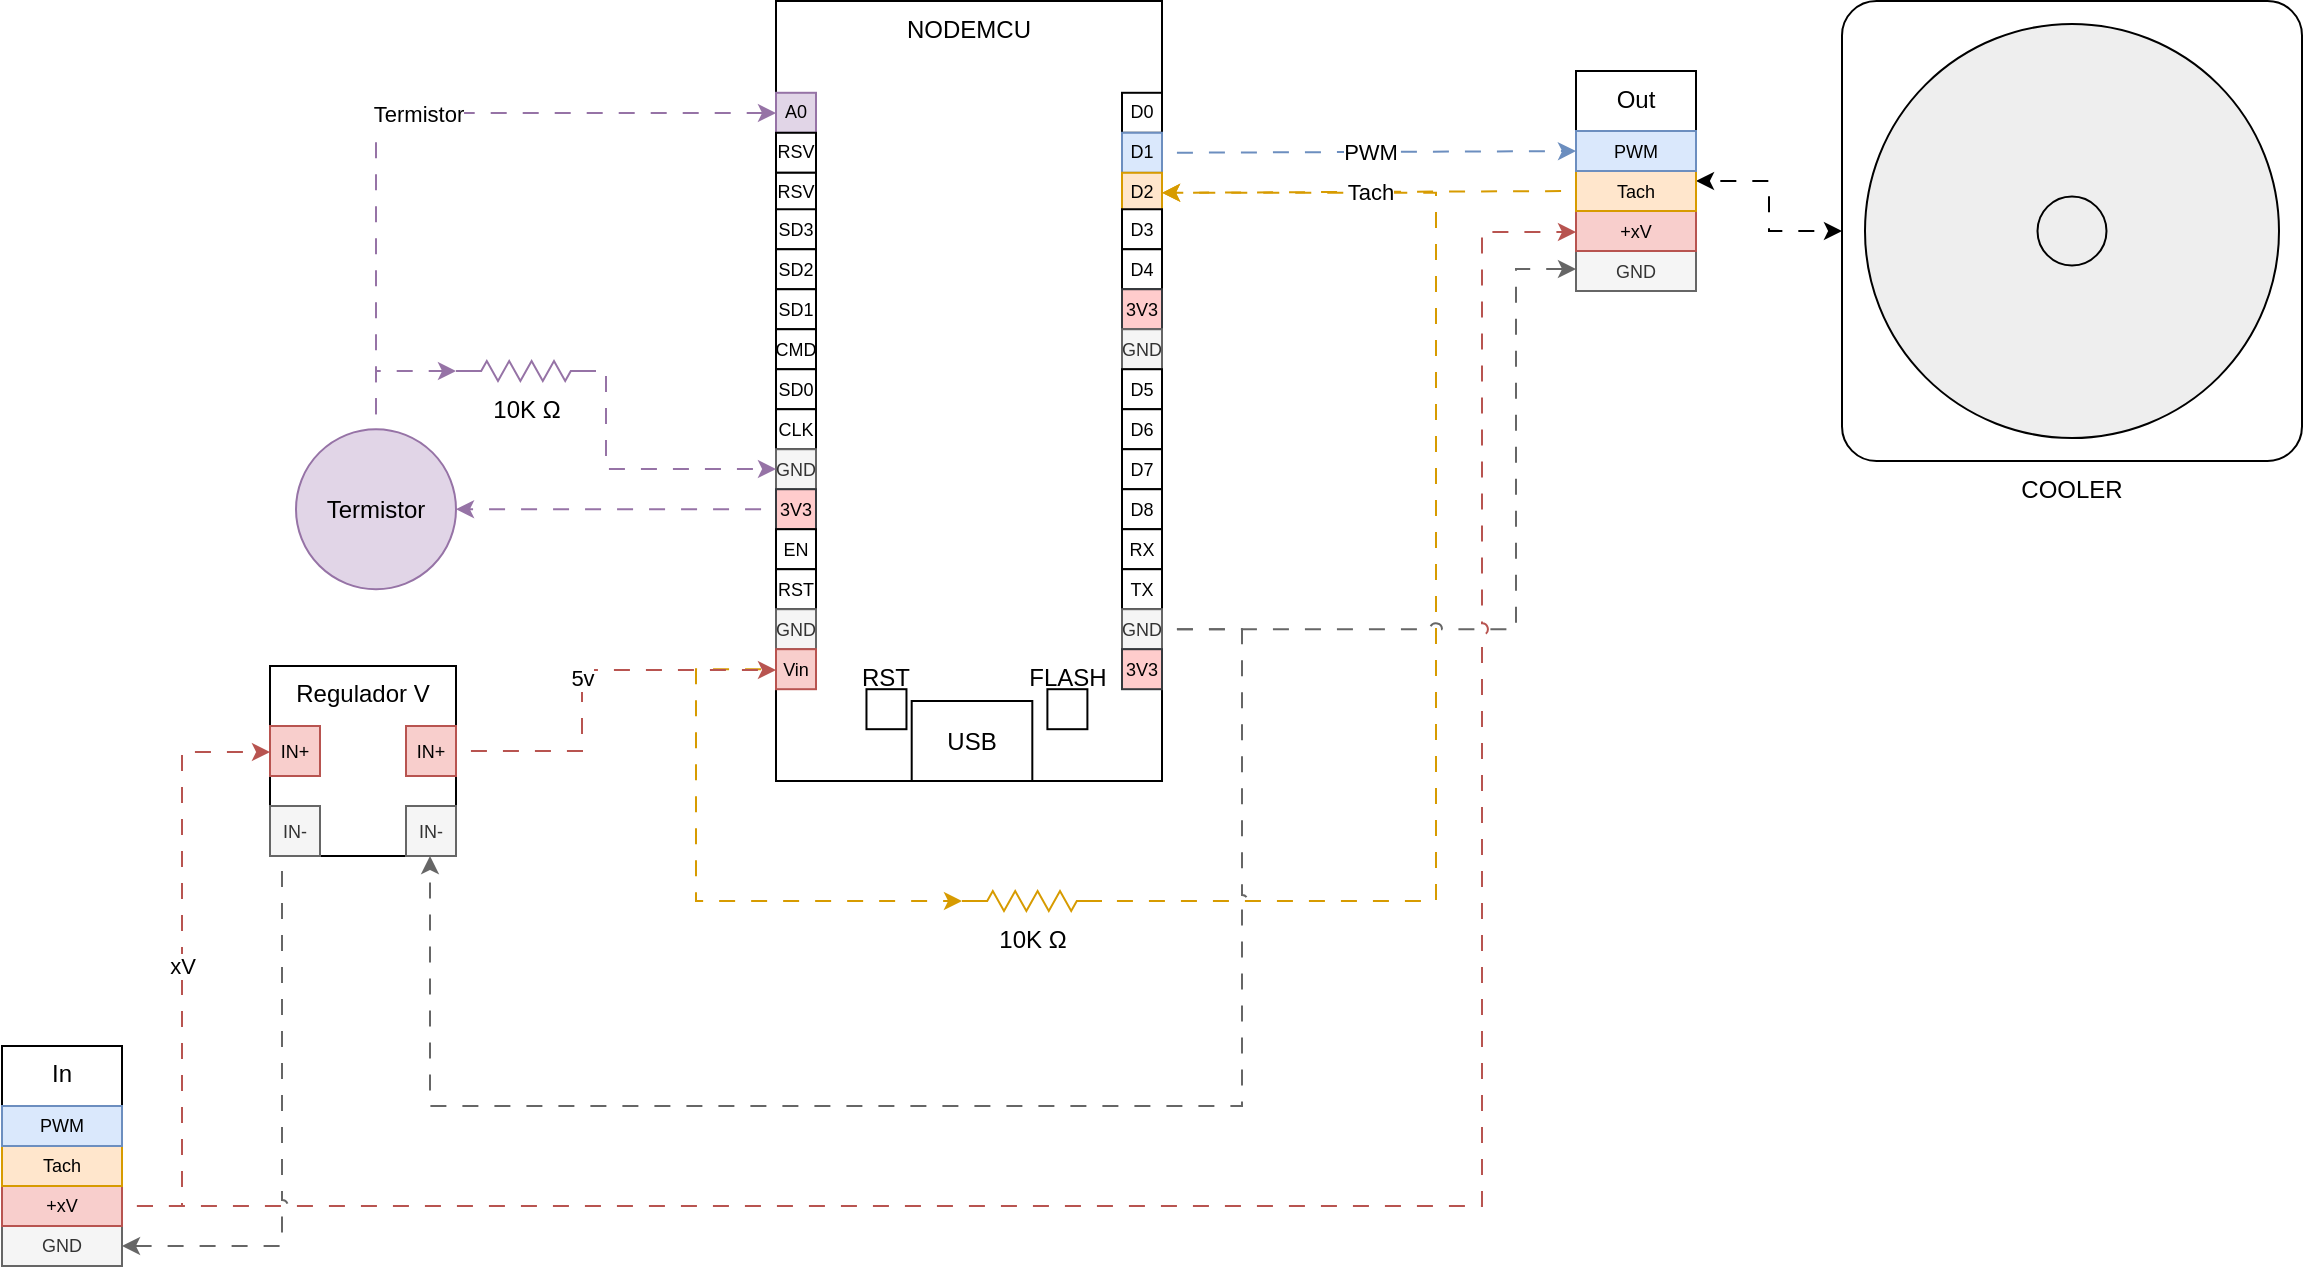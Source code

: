 <mxfile version="24.7.17" pages="3">
  <diagram name="PC PWM" id="gAgsuRjHS2G912RXlQrC">
    <mxGraphModel dx="2074" dy="1128" grid="1" gridSize="10" guides="1" tooltips="1" connect="1" arrows="1" fold="1" page="1" pageScale="1" pageWidth="827" pageHeight="1169" math="0" shadow="0">
      <root>
        <mxCell id="0" />
        <mxCell id="1" parent="0" />
        <mxCell id="gfHZcTglI9DwYwQy2OEN-58" style="edgeStyle=orthogonalEdgeStyle;rounded=0;orthogonalLoop=1;jettySize=auto;html=1;entryX=1;entryY=0.5;entryDx=0;entryDy=0;fillColor=#ffe6cc;strokeColor=#d79b00;flowAnimation=1;jumpStyle=arc;" parent="1" source="gfHZcTglI9DwYwQy2OEN-57" target="gfHZcTglI9DwYwQy2OEN-6" edge="1">
          <mxGeometry relative="1" as="geometry">
            <Array as="points">
              <mxPoint x="727" y="487.5" />
              <mxPoint x="727" y="133.5" />
            </Array>
          </mxGeometry>
        </mxCell>
        <mxCell id="gfHZcTglI9DwYwQy2OEN-2" value="NODEMCU" style="rounded=0;whiteSpace=wrap;html=1;container=1;labelPosition=center;verticalLabelPosition=middle;align=center;verticalAlign=top;horizontal=1;" parent="1" vertex="1">
          <mxGeometry x="397" y="37.5" width="193" height="390" as="geometry" />
        </mxCell>
        <mxCell id="gfHZcTglI9DwYwQy2OEN-3" value="USB" style="rounded=0;whiteSpace=wrap;html=1;" parent="gfHZcTglI9DwYwQy2OEN-2" vertex="1">
          <mxGeometry x="67.852" y="350" width="60.312" height="40" as="geometry" />
        </mxCell>
        <mxCell id="gfHZcTglI9DwYwQy2OEN-4" value="D0" style="rounded=0;whiteSpace=wrap;html=1;fontSize=9;" parent="gfHZcTglI9DwYwQy2OEN-2" vertex="1">
          <mxGeometry x="173.0" y="45.895" width="20" height="20" as="geometry" />
        </mxCell>
        <mxCell id="gfHZcTglI9DwYwQy2OEN-5" value="D1" style="rounded=0;whiteSpace=wrap;html=1;fontSize=9;fillColor=#dae8fc;strokeColor=#6c8ebf;" parent="gfHZcTglI9DwYwQy2OEN-2" vertex="1">
          <mxGeometry x="173.0" y="65.892" width="20" height="20" as="geometry" />
        </mxCell>
        <mxCell id="gfHZcTglI9DwYwQy2OEN-6" value="D2" style="rounded=0;whiteSpace=wrap;html=1;fontSize=9;fillColor=#ffe6cc;strokeColor=#d79b00;" parent="gfHZcTglI9DwYwQy2OEN-2" vertex="1">
          <mxGeometry x="173.0" y="85.889" width="20" height="20" as="geometry" />
        </mxCell>
        <mxCell id="gfHZcTglI9DwYwQy2OEN-7" value="D3" style="rounded=0;whiteSpace=wrap;html=1;fontSize=9;" parent="gfHZcTglI9DwYwQy2OEN-2" vertex="1">
          <mxGeometry x="173.0" y="104.126" width="20" height="20" as="geometry" />
        </mxCell>
        <mxCell id="gfHZcTglI9DwYwQy2OEN-14" value="D4" style="rounded=0;whiteSpace=wrap;html=1;fontSize=9;" parent="gfHZcTglI9DwYwQy2OEN-2" vertex="1">
          <mxGeometry x="173.0" y="124.123" width="20" height="20" as="geometry" />
        </mxCell>
        <mxCell id="gfHZcTglI9DwYwQy2OEN-15" value="3V3" style="rounded=0;whiteSpace=wrap;html=1;fontSize=9;fillColor=#ffcccc;strokeColor=#36393d;" parent="gfHZcTglI9DwYwQy2OEN-2" vertex="1">
          <mxGeometry x="173.0" y="144.12" width="20" height="20" as="geometry" />
        </mxCell>
        <mxCell id="gfHZcTglI9DwYwQy2OEN-16" value="GND" style="rounded=0;whiteSpace=wrap;html=1;fontSize=9;fillColor=#f5f5f5;fontColor=#333333;strokeColor=#666666;" parent="gfHZcTglI9DwYwQy2OEN-2" vertex="1">
          <mxGeometry x="173.0" y="164.117" width="20" height="20" as="geometry" />
        </mxCell>
        <mxCell id="gfHZcTglI9DwYwQy2OEN-17" value="D5" style="rounded=0;whiteSpace=wrap;html=1;fontSize=9;" parent="gfHZcTglI9DwYwQy2OEN-2" vertex="1">
          <mxGeometry x="173.0" y="184.114" width="20" height="20" as="geometry" />
        </mxCell>
        <mxCell id="gfHZcTglI9DwYwQy2OEN-18" value="D6" style="rounded=0;whiteSpace=wrap;html=1;fontSize=9;" parent="gfHZcTglI9DwYwQy2OEN-2" vertex="1">
          <mxGeometry x="173.0" y="204.111" width="20" height="20" as="geometry" />
        </mxCell>
        <mxCell id="gfHZcTglI9DwYwQy2OEN-19" value="D7" style="rounded=0;whiteSpace=wrap;html=1;fontSize=9;" parent="gfHZcTglI9DwYwQy2OEN-2" vertex="1">
          <mxGeometry x="173.0" y="224.108" width="20" height="20" as="geometry" />
        </mxCell>
        <mxCell id="gfHZcTglI9DwYwQy2OEN-21" value="D8" style="rounded=0;whiteSpace=wrap;html=1;fontSize=9;" parent="gfHZcTglI9DwYwQy2OEN-2" vertex="1">
          <mxGeometry x="173.0" y="244.11" width="20" height="20" as="geometry" />
        </mxCell>
        <mxCell id="gfHZcTglI9DwYwQy2OEN-22" value="RX" style="rounded=0;whiteSpace=wrap;html=1;fontSize=9;" parent="gfHZcTglI9DwYwQy2OEN-2" vertex="1">
          <mxGeometry x="173.0" y="264.107" width="20" height="20" as="geometry" />
        </mxCell>
        <mxCell id="gfHZcTglI9DwYwQy2OEN-23" value="TX" style="rounded=0;whiteSpace=wrap;html=1;fontSize=9;" parent="gfHZcTglI9DwYwQy2OEN-2" vertex="1">
          <mxGeometry x="173.0" y="284.104" width="20" height="20" as="geometry" />
        </mxCell>
        <mxCell id="gfHZcTglI9DwYwQy2OEN-24" value="GND" style="rounded=0;whiteSpace=wrap;html=1;fontSize=9;fillColor=#f5f5f5;fontColor=#333333;strokeColor=#666666;" parent="gfHZcTglI9DwYwQy2OEN-2" vertex="1">
          <mxGeometry x="173.0" y="304.101" width="20" height="20" as="geometry" />
        </mxCell>
        <mxCell id="gfHZcTglI9DwYwQy2OEN-25" value="3V3" style="rounded=0;whiteSpace=wrap;html=1;fontSize=9;fillColor=#ffcccc;strokeColor=#36393d;" parent="gfHZcTglI9DwYwQy2OEN-2" vertex="1">
          <mxGeometry x="173.0" y="324.098" width="20" height="20" as="geometry" />
        </mxCell>
        <mxCell id="gfHZcTglI9DwYwQy2OEN-26" value="A0" style="rounded=0;whiteSpace=wrap;html=1;fontSize=9;fillColor=#e1d5e7;strokeColor=#9673a6;" parent="gfHZcTglI9DwYwQy2OEN-2" vertex="1">
          <mxGeometry x="-0.002" y="45.895" width="20" height="20" as="geometry" />
        </mxCell>
        <mxCell id="gfHZcTglI9DwYwQy2OEN-27" value="RSV" style="rounded=0;whiteSpace=wrap;html=1;fontSize=9;" parent="gfHZcTglI9DwYwQy2OEN-2" vertex="1">
          <mxGeometry x="-0.002" y="65.892" width="20" height="20" as="geometry" />
        </mxCell>
        <mxCell id="gfHZcTglI9DwYwQy2OEN-28" value="RSV" style="rounded=0;whiteSpace=wrap;html=1;fontSize=9;" parent="gfHZcTglI9DwYwQy2OEN-2" vertex="1">
          <mxGeometry x="-0.002" y="85.889" width="20" height="20" as="geometry" />
        </mxCell>
        <mxCell id="gfHZcTglI9DwYwQy2OEN-29" value="SD3" style="rounded=0;whiteSpace=wrap;html=1;fontSize=9;" parent="gfHZcTglI9DwYwQy2OEN-2" vertex="1">
          <mxGeometry x="-0.002" y="104.126" width="20" height="20" as="geometry" />
        </mxCell>
        <mxCell id="gfHZcTglI9DwYwQy2OEN-30" value="SD2" style="rounded=0;whiteSpace=wrap;html=1;fontSize=9;" parent="gfHZcTglI9DwYwQy2OEN-2" vertex="1">
          <mxGeometry x="-0.002" y="124.123" width="20" height="20" as="geometry" />
        </mxCell>
        <mxCell id="gfHZcTglI9DwYwQy2OEN-31" value="SD1" style="rounded=0;whiteSpace=wrap;html=1;fontSize=9;" parent="gfHZcTglI9DwYwQy2OEN-2" vertex="1">
          <mxGeometry x="-0.002" y="144.12" width="20" height="20" as="geometry" />
        </mxCell>
        <mxCell id="gfHZcTglI9DwYwQy2OEN-32" value="CMD" style="rounded=0;whiteSpace=wrap;html=1;fontSize=9;" parent="gfHZcTglI9DwYwQy2OEN-2" vertex="1">
          <mxGeometry x="-0.002" y="164.117" width="20" height="20" as="geometry" />
        </mxCell>
        <mxCell id="gfHZcTglI9DwYwQy2OEN-33" value="SD0" style="rounded=0;whiteSpace=wrap;html=1;fontSize=9;" parent="gfHZcTglI9DwYwQy2OEN-2" vertex="1">
          <mxGeometry x="-0.002" y="184.114" width="20" height="20" as="geometry" />
        </mxCell>
        <mxCell id="gfHZcTglI9DwYwQy2OEN-34" value="CLK" style="rounded=0;whiteSpace=wrap;html=1;fontSize=9;" parent="gfHZcTglI9DwYwQy2OEN-2" vertex="1">
          <mxGeometry x="-0.002" y="204.111" width="20" height="20" as="geometry" />
        </mxCell>
        <mxCell id="gfHZcTglI9DwYwQy2OEN-35" value="GND" style="rounded=0;whiteSpace=wrap;html=1;fontSize=9;fillColor=#f5f5f5;fontColor=#333333;strokeColor=#666666;" parent="gfHZcTglI9DwYwQy2OEN-2" vertex="1">
          <mxGeometry x="-0.002" y="224.108" width="20" height="20" as="geometry" />
        </mxCell>
        <mxCell id="gfHZcTglI9DwYwQy2OEN-36" value="3V3" style="rounded=0;whiteSpace=wrap;html=1;fontSize=9;fillColor=#ffcccc;strokeColor=#36393d;" parent="gfHZcTglI9DwYwQy2OEN-2" vertex="1">
          <mxGeometry x="-0.002" y="244.11" width="20" height="20" as="geometry" />
        </mxCell>
        <mxCell id="gfHZcTglI9DwYwQy2OEN-37" value="EN" style="rounded=0;whiteSpace=wrap;html=1;fontSize=9;" parent="gfHZcTglI9DwYwQy2OEN-2" vertex="1">
          <mxGeometry x="-0.002" y="264.107" width="20" height="20" as="geometry" />
        </mxCell>
        <mxCell id="gfHZcTglI9DwYwQy2OEN-38" value="RST" style="rounded=0;whiteSpace=wrap;html=1;fontSize=9;" parent="gfHZcTglI9DwYwQy2OEN-2" vertex="1">
          <mxGeometry x="-0.002" y="284.104" width="20" height="20" as="geometry" />
        </mxCell>
        <mxCell id="gfHZcTglI9DwYwQy2OEN-39" value="GND" style="rounded=0;whiteSpace=wrap;html=1;fontSize=9;fillColor=#f5f5f5;fontColor=#333333;strokeColor=#666666;" parent="gfHZcTglI9DwYwQy2OEN-2" vertex="1">
          <mxGeometry x="-0.002" y="304.101" width="20" height="20" as="geometry" />
        </mxCell>
        <mxCell id="gfHZcTglI9DwYwQy2OEN-40" value="Vin" style="rounded=0;whiteSpace=wrap;html=1;fontSize=9;fillColor=#f8cecc;strokeColor=#b85450;" parent="gfHZcTglI9DwYwQy2OEN-2" vertex="1">
          <mxGeometry x="-0.002" y="324.098" width="20" height="20" as="geometry" />
        </mxCell>
        <mxCell id="gfHZcTglI9DwYwQy2OEN-41" value="FLASH" style="rounded=0;whiteSpace=wrap;html=1;verticalAlign=top;horizontal=1;labelPosition=center;verticalLabelPosition=top;align=center;" parent="gfHZcTglI9DwYwQy2OEN-2" vertex="1">
          <mxGeometry x="135.701" y="344.098" width="20" height="20" as="geometry" />
        </mxCell>
        <mxCell id="gfHZcTglI9DwYwQy2OEN-43" value="RST" style="rounded=0;whiteSpace=wrap;html=1;verticalAlign=top;horizontal=1;labelPosition=center;verticalLabelPosition=top;align=center;" parent="gfHZcTglI9DwYwQy2OEN-2" vertex="1">
          <mxGeometry x="45.233" y="344.098" width="20" height="20" as="geometry" />
        </mxCell>
        <mxCell id="gfHZcTglI9DwYwQy2OEN-47" value="Termistor" style="ellipse;whiteSpace=wrap;html=1;aspect=fixed;fillColor=#e1d5e7;strokeColor=#9673a6;" parent="1" vertex="1">
          <mxGeometry x="157" y="251.61" width="80" height="80" as="geometry" />
        </mxCell>
        <mxCell id="gfHZcTglI9DwYwQy2OEN-46" value="Termistor" style="edgeStyle=orthogonalEdgeStyle;rounded=0;orthogonalLoop=1;jettySize=auto;html=1;fillColor=#e1d5e7;strokeColor=#9673a6;flowAnimation=1;jumpStyle=arc;" parent="1" source="gfHZcTglI9DwYwQy2OEN-47" target="gfHZcTglI9DwYwQy2OEN-26" edge="1">
          <mxGeometry relative="1" as="geometry">
            <mxPoint x="247" y="87.5" as="sourcePoint" />
            <Array as="points">
              <mxPoint x="197" y="93.5" />
            </Array>
          </mxGeometry>
        </mxCell>
        <mxCell id="gfHZcTglI9DwYwQy2OEN-48" style="edgeStyle=orthogonalEdgeStyle;rounded=0;orthogonalLoop=1;jettySize=auto;html=1;fillColor=#e1d5e7;strokeColor=#9673a6;flowAnimation=1;jumpStyle=arc;" parent="1" source="gfHZcTglI9DwYwQy2OEN-36" target="gfHZcTglI9DwYwQy2OEN-47" edge="1">
          <mxGeometry relative="1" as="geometry" />
        </mxCell>
        <mxCell id="gfHZcTglI9DwYwQy2OEN-52" style="edgeStyle=orthogonalEdgeStyle;rounded=0;orthogonalLoop=1;jettySize=auto;html=1;fillColor=#e1d5e7;strokeColor=#9673a6;flowAnimation=1;jumpStyle=arc;" parent="1" source="gfHZcTglI9DwYwQy2OEN-50" target="gfHZcTglI9DwYwQy2OEN-35" edge="1">
          <mxGeometry relative="1" as="geometry">
            <Array as="points">
              <mxPoint x="312" y="271.5" />
            </Array>
          </mxGeometry>
        </mxCell>
        <mxCell id="gfHZcTglI9DwYwQy2OEN-50" value="10K Ω" style="pointerEvents=1;verticalLabelPosition=bottom;shadow=0;dashed=0;align=center;html=1;verticalAlign=top;shape=mxgraph.electrical.resistors.resistor_2;fillColor=#e1d5e7;strokeColor=#9673a6;" parent="1" vertex="1">
          <mxGeometry x="237" y="217.5" width="70" height="10" as="geometry" />
        </mxCell>
        <mxCell id="gfHZcTglI9DwYwQy2OEN-51" style="edgeStyle=orthogonalEdgeStyle;rounded=0;orthogonalLoop=1;jettySize=auto;html=1;entryX=0;entryY=0.5;entryDx=0;entryDy=0;entryPerimeter=0;fillColor=#e1d5e7;strokeColor=#9673a6;flowAnimation=1;jumpStyle=arc;" parent="1" source="gfHZcTglI9DwYwQy2OEN-47" target="gfHZcTglI9DwYwQy2OEN-50" edge="1">
          <mxGeometry relative="1" as="geometry" />
        </mxCell>
        <mxCell id="gfHZcTglI9DwYwQy2OEN-56" style="edgeStyle=orthogonalEdgeStyle;rounded=0;orthogonalLoop=1;jettySize=auto;html=1;flowAnimation=1;jumpStyle=arc;startArrow=classic;startFill=1;" parent="1" source="gfHZcTglI9DwYwQy2OEN-53" target="gfHZcTglI9DwYwQy2OEN-62" edge="1">
          <mxGeometry relative="1" as="geometry">
            <mxPoint x="1040" y="422.5" as="targetPoint" />
          </mxGeometry>
        </mxCell>
        <mxCell id="gfHZcTglI9DwYwQy2OEN-53" value="COOLER" style="whiteSpace=wrap;html=1;aspect=fixed;verticalLabelPosition=bottom;verticalAlign=top;shape=mxgraph.floorplan.water_cooler;" parent="1" vertex="1">
          <mxGeometry x="930" y="37.5" width="230" height="230" as="geometry" />
        </mxCell>
        <mxCell id="gfHZcTglI9DwYwQy2OEN-57" value="10K Ω" style="pointerEvents=1;verticalLabelPosition=bottom;shadow=0;dashed=0;align=center;html=1;verticalAlign=top;shape=mxgraph.electrical.resistors.resistor_2;fillColor=#ffe6cc;strokeColor=#d79b00;" parent="1" vertex="1">
          <mxGeometry x="490" y="482.5" width="70" height="10" as="geometry" />
        </mxCell>
        <mxCell id="gfHZcTglI9DwYwQy2OEN-59" style="edgeStyle=orthogonalEdgeStyle;rounded=0;orthogonalLoop=1;jettySize=auto;html=1;fillColor=#ffe6cc;strokeColor=#d79b00;flowAnimation=1;jumpStyle=arc;" parent="1" source="gfHZcTglI9DwYwQy2OEN-40" target="gfHZcTglI9DwYwQy2OEN-57" edge="1">
          <mxGeometry relative="1" as="geometry">
            <Array as="points">
              <mxPoint x="357" y="371.5" />
              <mxPoint x="357" y="487.5" />
            </Array>
          </mxGeometry>
        </mxCell>
        <mxCell id="gfHZcTglI9DwYwQy2OEN-62" value="&lt;div&gt;Out&lt;/div&gt;" style="rounded=0;whiteSpace=wrap;html=1;verticalAlign=top;container=1;" parent="1" vertex="1">
          <mxGeometry x="797" y="72.5" width="60" height="110" as="geometry" />
        </mxCell>
        <mxCell id="gfHZcTglI9DwYwQy2OEN-65" value="GND" style="rounded=0;whiteSpace=wrap;html=1;fontSize=9;fillColor=#f5f5f5;fontColor=#333333;strokeColor=#666666;" parent="gfHZcTglI9DwYwQy2OEN-62" vertex="1">
          <mxGeometry y="90" width="60" height="20.0" as="geometry" />
        </mxCell>
        <mxCell id="gfHZcTglI9DwYwQy2OEN-66" value="+xV" style="rounded=0;whiteSpace=wrap;html=1;fontSize=9;fillColor=#f8cecc;strokeColor=#b85450;" parent="gfHZcTglI9DwYwQy2OEN-62" vertex="1">
          <mxGeometry y="70" width="60" height="20.0" as="geometry" />
        </mxCell>
        <mxCell id="gfHZcTglI9DwYwQy2OEN-69" value="Tach" style="rounded=0;whiteSpace=wrap;html=1;fontSize=9;fillColor=#ffe6cc;strokeColor=#d79b00;" parent="gfHZcTglI9DwYwQy2OEN-62" vertex="1">
          <mxGeometry y="50.0" width="60" height="20.0" as="geometry" />
        </mxCell>
        <mxCell id="gfHZcTglI9DwYwQy2OEN-71" value="PWM" style="rounded=0;whiteSpace=wrap;html=1;fontSize=9;fillColor=#dae8fc;strokeColor=#6c8ebf;" parent="gfHZcTglI9DwYwQy2OEN-62" vertex="1">
          <mxGeometry y="30" width="60" height="20.0" as="geometry" />
        </mxCell>
        <mxCell id="gfHZcTglI9DwYwQy2OEN-68" style="edgeStyle=orthogonalEdgeStyle;rounded=0;orthogonalLoop=1;jettySize=auto;html=1;fillColor=#f5f5f5;strokeColor=#666666;flowAnimation=1;jumpStyle=arc;" parent="1" source="gfHZcTglI9DwYwQy2OEN-24" target="gfHZcTglI9DwYwQy2OEN-65" edge="1">
          <mxGeometry relative="1" as="geometry">
            <Array as="points">
              <mxPoint x="767" y="351.5" />
              <mxPoint x="767" y="171.5" />
            </Array>
          </mxGeometry>
        </mxCell>
        <mxCell id="gfHZcTglI9DwYwQy2OEN-45" value="Tach" style="edgeStyle=orthogonalEdgeStyle;rounded=0;orthogonalLoop=1;jettySize=auto;html=1;fillColor=#ffe6cc;strokeColor=#d79b00;flowAnimation=1;jumpStyle=arc;" parent="1" source="gfHZcTglI9DwYwQy2OEN-69" target="gfHZcTglI9DwYwQy2OEN-6" edge="1">
          <mxGeometry relative="1" as="geometry">
            <mxPoint x="757" y="133.389" as="sourcePoint" />
          </mxGeometry>
        </mxCell>
        <mxCell id="gfHZcTglI9DwYwQy2OEN-44" value="PWM" style="edgeStyle=orthogonalEdgeStyle;rounded=0;orthogonalLoop=1;jettySize=auto;html=1;fillColor=#dae8fc;strokeColor=#6c8ebf;flowAnimation=1;jumpStyle=arc;" parent="1" source="gfHZcTglI9DwYwQy2OEN-5" target="gfHZcTglI9DwYwQy2OEN-71" edge="1">
          <mxGeometry relative="1" as="geometry">
            <mxPoint x="757" y="113.392" as="targetPoint" />
          </mxGeometry>
        </mxCell>
        <mxCell id="gfHZcTglI9DwYwQy2OEN-73" value="In" style="rounded=0;whiteSpace=wrap;html=1;verticalAlign=top;container=1;" parent="1" vertex="1">
          <mxGeometry x="10" y="560" width="60" height="110" as="geometry" />
        </mxCell>
        <mxCell id="gfHZcTglI9DwYwQy2OEN-74" value="GND" style="rounded=0;whiteSpace=wrap;html=1;fontSize=9;fillColor=#f5f5f5;fontColor=#333333;strokeColor=#666666;" parent="gfHZcTglI9DwYwQy2OEN-73" vertex="1">
          <mxGeometry y="90" width="60" height="20.0" as="geometry" />
        </mxCell>
        <mxCell id="gfHZcTglI9DwYwQy2OEN-75" value="+xV" style="rounded=0;whiteSpace=wrap;html=1;fontSize=9;fillColor=#f8cecc;strokeColor=#b85450;" parent="gfHZcTglI9DwYwQy2OEN-73" vertex="1">
          <mxGeometry y="70" width="60" height="20.0" as="geometry" />
        </mxCell>
        <mxCell id="gfHZcTglI9DwYwQy2OEN-76" value="Tach" style="rounded=0;whiteSpace=wrap;html=1;fontSize=9;fillColor=#ffe6cc;strokeColor=#d79b00;" parent="gfHZcTglI9DwYwQy2OEN-73" vertex="1">
          <mxGeometry y="50.0" width="60" height="20.0" as="geometry" />
        </mxCell>
        <mxCell id="gfHZcTglI9DwYwQy2OEN-77" value="PWM" style="rounded=0;whiteSpace=wrap;html=1;fontSize=9;fillColor=#dae8fc;strokeColor=#6c8ebf;" parent="gfHZcTglI9DwYwQy2OEN-73" vertex="1">
          <mxGeometry y="30" width="60" height="20.0" as="geometry" />
        </mxCell>
        <mxCell id="gfHZcTglI9DwYwQy2OEN-78" value="Regulador V" style="rounded=0;whiteSpace=wrap;html=1;container=1;verticalAlign=top;" parent="1" vertex="1">
          <mxGeometry x="144" y="370" width="93" height="95" as="geometry" />
        </mxCell>
        <mxCell id="gfHZcTglI9DwYwQy2OEN-81" value="IN+" style="rounded=0;whiteSpace=wrap;html=1;fontSize=9;fillColor=#f8cecc;strokeColor=#b85450;" parent="gfHZcTglI9DwYwQy2OEN-78" vertex="1">
          <mxGeometry x="68" y="30" width="25" height="25" as="geometry" />
        </mxCell>
        <mxCell id="gfHZcTglI9DwYwQy2OEN-82" value="IN-" style="rounded=0;whiteSpace=wrap;html=1;fontSize=9;fillColor=#f5f5f5;fontColor=#333333;strokeColor=#666666;" parent="gfHZcTglI9DwYwQy2OEN-78" vertex="1">
          <mxGeometry x="68" y="70" width="25" height="25" as="geometry" />
        </mxCell>
        <mxCell id="gfHZcTglI9DwYwQy2OEN-79" value="IN+" style="rounded=0;whiteSpace=wrap;html=1;fontSize=9;fillColor=#f8cecc;strokeColor=#b85450;" parent="gfHZcTglI9DwYwQy2OEN-78" vertex="1">
          <mxGeometry y="30" width="25" height="25" as="geometry" />
        </mxCell>
        <mxCell id="gfHZcTglI9DwYwQy2OEN-80" value="IN-" style="rounded=0;whiteSpace=wrap;html=1;fontSize=9;fillColor=#f5f5f5;fontColor=#333333;strokeColor=#666666;" parent="gfHZcTglI9DwYwQy2OEN-78" vertex="1">
          <mxGeometry y="70" width="25" height="25" as="geometry" />
        </mxCell>
        <mxCell id="gfHZcTglI9DwYwQy2OEN-83" value="xV" style="edgeStyle=orthogonalEdgeStyle;rounded=0;orthogonalLoop=1;jettySize=auto;html=1;fillColor=#f8cecc;strokeColor=#b85450;flowAnimation=1;jumpStyle=arc;" parent="1" source="gfHZcTglI9DwYwQy2OEN-75" target="gfHZcTglI9DwYwQy2OEN-79" edge="1">
          <mxGeometry relative="1" as="geometry">
            <Array as="points">
              <mxPoint x="100" y="640" />
              <mxPoint x="100" y="413" />
            </Array>
          </mxGeometry>
        </mxCell>
        <mxCell id="gfHZcTglI9DwYwQy2OEN-64" value="5v" style="edgeStyle=orthogonalEdgeStyle;rounded=0;orthogonalLoop=1;jettySize=auto;html=1;fillColor=#f8cecc;strokeColor=#b85450;flowAnimation=1;jumpStyle=arc;" parent="1" source="gfHZcTglI9DwYwQy2OEN-81" target="gfHZcTglI9DwYwQy2OEN-40" edge="1">
          <mxGeometry relative="1" as="geometry">
            <mxPoint x="237" y="522.5" as="sourcePoint" />
            <Array as="points">
              <mxPoint x="300" y="413" />
              <mxPoint x="300" y="372" />
            </Array>
          </mxGeometry>
        </mxCell>
        <mxCell id="gfHZcTglI9DwYwQy2OEN-86" style="edgeStyle=orthogonalEdgeStyle;rounded=0;orthogonalLoop=1;jettySize=auto;html=1;fillColor=#f8cecc;strokeColor=#b85450;flowAnimation=1;jumpStyle=arc;" parent="1" source="gfHZcTglI9DwYwQy2OEN-75" target="gfHZcTglI9DwYwQy2OEN-66" edge="1">
          <mxGeometry relative="1" as="geometry">
            <Array as="points">
              <mxPoint x="750" y="640" />
              <mxPoint x="750" y="153" />
            </Array>
          </mxGeometry>
        </mxCell>
        <mxCell id="gfHZcTglI9DwYwQy2OEN-84" style="edgeStyle=orthogonalEdgeStyle;rounded=0;orthogonalLoop=1;jettySize=auto;html=1;fillColor=#f5f5f5;strokeColor=#666666;flowAnimation=1;jumpStyle=arc;" parent="1" source="gfHZcTglI9DwYwQy2OEN-80" target="gfHZcTglI9DwYwQy2OEN-74" edge="1">
          <mxGeometry relative="1" as="geometry">
            <Array as="points">
              <mxPoint x="150" y="660" />
            </Array>
          </mxGeometry>
        </mxCell>
        <mxCell id="gfHZcTglI9DwYwQy2OEN-85" style="edgeStyle=orthogonalEdgeStyle;rounded=0;orthogonalLoop=1;jettySize=auto;html=1;fillColor=#f5f5f5;strokeColor=#666666;flowAnimation=1;jumpStyle=arc;" parent="1" source="gfHZcTglI9DwYwQy2OEN-24" target="gfHZcTglI9DwYwQy2OEN-82" edge="1">
          <mxGeometry relative="1" as="geometry">
            <Array as="points">
              <mxPoint x="630" y="352" />
              <mxPoint x="630" y="590" />
              <mxPoint x="224" y="590" />
            </Array>
          </mxGeometry>
        </mxCell>
      </root>
    </mxGraphModel>
  </diagram>
  <diagram name="Generic" id="KnZWvhWK-hRDJY4Scf3Q">
    <mxGraphModel dx="2074" dy="1128" grid="1" gridSize="10" guides="1" tooltips="1" connect="1" arrows="1" fold="1" page="1" pageScale="1" pageWidth="827" pageHeight="1169" math="0" shadow="0">
      <root>
        <mxCell id="_hBE7N1lKKMaQ4yeTmbs-0" />
        <mxCell id="_hBE7N1lKKMaQ4yeTmbs-1" parent="_hBE7N1lKKMaQ4yeTmbs-0" />
        <mxCell id="_hBE7N1lKKMaQ4yeTmbs-2" style="edgeStyle=orthogonalEdgeStyle;rounded=0;orthogonalLoop=1;jettySize=auto;html=1;entryX=1;entryY=0.5;entryDx=0;entryDy=0;fillColor=#ffe6cc;strokeColor=#d79b00;flowAnimation=1;jumpStyle=arc;" parent="_hBE7N1lKKMaQ4yeTmbs-1" source="_hBE7N1lKKMaQ4yeTmbs-45" target="_hBE7N1lKKMaQ4yeTmbs-7" edge="1">
          <mxGeometry relative="1" as="geometry">
            <Array as="points">
              <mxPoint x="727" y="487.5" />
              <mxPoint x="727" y="133.5" />
            </Array>
          </mxGeometry>
        </mxCell>
        <mxCell id="_hBE7N1lKKMaQ4yeTmbs-3" value="NODEMCU" style="rounded=0;whiteSpace=wrap;html=1;container=1;labelPosition=center;verticalLabelPosition=middle;align=center;verticalAlign=top;horizontal=1;" parent="_hBE7N1lKKMaQ4yeTmbs-1" vertex="1">
          <mxGeometry x="397" y="37.5" width="193" height="390" as="geometry" />
        </mxCell>
        <mxCell id="_hBE7N1lKKMaQ4yeTmbs-4" value="USB" style="rounded=0;whiteSpace=wrap;html=1;" parent="_hBE7N1lKKMaQ4yeTmbs-3" vertex="1">
          <mxGeometry x="67.852" y="350" width="60.312" height="40" as="geometry" />
        </mxCell>
        <mxCell id="_hBE7N1lKKMaQ4yeTmbs-5" value="D0" style="rounded=0;whiteSpace=wrap;html=1;fontSize=9;" parent="_hBE7N1lKKMaQ4yeTmbs-3" vertex="1">
          <mxGeometry x="173.0" y="45.895" width="20" height="20" as="geometry" />
        </mxCell>
        <mxCell id="_hBE7N1lKKMaQ4yeTmbs-6" value="D1" style="rounded=0;whiteSpace=wrap;html=1;fontSize=9;fillColor=#dae8fc;strokeColor=#6c8ebf;" parent="_hBE7N1lKKMaQ4yeTmbs-3" vertex="1">
          <mxGeometry x="173.0" y="65.892" width="20" height="20" as="geometry" />
        </mxCell>
        <mxCell id="_hBE7N1lKKMaQ4yeTmbs-7" value="D2" style="rounded=0;whiteSpace=wrap;html=1;fontSize=9;fillColor=#ffe6cc;strokeColor=#d79b00;" parent="_hBE7N1lKKMaQ4yeTmbs-3" vertex="1">
          <mxGeometry x="173.0" y="85.889" width="20" height="20" as="geometry" />
        </mxCell>
        <mxCell id="_hBE7N1lKKMaQ4yeTmbs-8" value="D3" style="rounded=0;whiteSpace=wrap;html=1;fontSize=9;" parent="_hBE7N1lKKMaQ4yeTmbs-3" vertex="1">
          <mxGeometry x="173.0" y="104.126" width="20" height="20" as="geometry" />
        </mxCell>
        <mxCell id="_hBE7N1lKKMaQ4yeTmbs-9" value="D4" style="rounded=0;whiteSpace=wrap;html=1;fontSize=9;" parent="_hBE7N1lKKMaQ4yeTmbs-3" vertex="1">
          <mxGeometry x="173.0" y="124.123" width="20" height="20" as="geometry" />
        </mxCell>
        <mxCell id="_hBE7N1lKKMaQ4yeTmbs-10" value="3V3" style="rounded=0;whiteSpace=wrap;html=1;fontSize=9;fillColor=#ffcccc;strokeColor=#36393d;" parent="_hBE7N1lKKMaQ4yeTmbs-3" vertex="1">
          <mxGeometry x="173.0" y="144.12" width="20" height="20" as="geometry" />
        </mxCell>
        <mxCell id="_hBE7N1lKKMaQ4yeTmbs-11" value="GND" style="rounded=0;whiteSpace=wrap;html=1;fontSize=9;fillColor=#f5f5f5;fontColor=#333333;strokeColor=#666666;" parent="_hBE7N1lKKMaQ4yeTmbs-3" vertex="1">
          <mxGeometry x="173.0" y="164.117" width="20" height="20" as="geometry" />
        </mxCell>
        <mxCell id="_hBE7N1lKKMaQ4yeTmbs-12" value="D5" style="rounded=0;whiteSpace=wrap;html=1;fontSize=9;" parent="_hBE7N1lKKMaQ4yeTmbs-3" vertex="1">
          <mxGeometry x="173.0" y="184.114" width="20" height="20" as="geometry" />
        </mxCell>
        <mxCell id="_hBE7N1lKKMaQ4yeTmbs-13" value="D6" style="rounded=0;whiteSpace=wrap;html=1;fontSize=9;" parent="_hBE7N1lKKMaQ4yeTmbs-3" vertex="1">
          <mxGeometry x="173.0" y="204.111" width="20" height="20" as="geometry" />
        </mxCell>
        <mxCell id="_hBE7N1lKKMaQ4yeTmbs-14" value="D7" style="rounded=0;whiteSpace=wrap;html=1;fontSize=9;" parent="_hBE7N1lKKMaQ4yeTmbs-3" vertex="1">
          <mxGeometry x="173.0" y="224.108" width="20" height="20" as="geometry" />
        </mxCell>
        <mxCell id="_hBE7N1lKKMaQ4yeTmbs-15" value="D8" style="rounded=0;whiteSpace=wrap;html=1;fontSize=9;" parent="_hBE7N1lKKMaQ4yeTmbs-3" vertex="1">
          <mxGeometry x="173.0" y="244.11" width="20" height="20" as="geometry" />
        </mxCell>
        <mxCell id="_hBE7N1lKKMaQ4yeTmbs-16" value="RX" style="rounded=0;whiteSpace=wrap;html=1;fontSize=9;" parent="_hBE7N1lKKMaQ4yeTmbs-3" vertex="1">
          <mxGeometry x="173.0" y="264.107" width="20" height="20" as="geometry" />
        </mxCell>
        <mxCell id="_hBE7N1lKKMaQ4yeTmbs-17" value="TX" style="rounded=0;whiteSpace=wrap;html=1;fontSize=9;" parent="_hBE7N1lKKMaQ4yeTmbs-3" vertex="1">
          <mxGeometry x="173.0" y="284.104" width="20" height="20" as="geometry" />
        </mxCell>
        <mxCell id="_hBE7N1lKKMaQ4yeTmbs-18" value="GND" style="rounded=0;whiteSpace=wrap;html=1;fontSize=9;fillColor=#f5f5f5;fontColor=#333333;strokeColor=#666666;" parent="_hBE7N1lKKMaQ4yeTmbs-3" vertex="1">
          <mxGeometry x="173.0" y="304.101" width="20" height="20" as="geometry" />
        </mxCell>
        <mxCell id="_hBE7N1lKKMaQ4yeTmbs-19" value="3V3" style="rounded=0;whiteSpace=wrap;html=1;fontSize=9;fillColor=#ffcccc;strokeColor=#36393d;" parent="_hBE7N1lKKMaQ4yeTmbs-3" vertex="1">
          <mxGeometry x="173.0" y="324.098" width="20" height="20" as="geometry" />
        </mxCell>
        <mxCell id="_hBE7N1lKKMaQ4yeTmbs-20" value="A0" style="rounded=0;whiteSpace=wrap;html=1;fontSize=9;fillColor=#e1d5e7;strokeColor=#9673a6;" parent="_hBE7N1lKKMaQ4yeTmbs-3" vertex="1">
          <mxGeometry x="-0.002" y="45.895" width="20" height="20" as="geometry" />
        </mxCell>
        <mxCell id="_hBE7N1lKKMaQ4yeTmbs-21" value="RSV" style="rounded=0;whiteSpace=wrap;html=1;fontSize=9;" parent="_hBE7N1lKKMaQ4yeTmbs-3" vertex="1">
          <mxGeometry x="-0.002" y="65.892" width="20" height="20" as="geometry" />
        </mxCell>
        <mxCell id="_hBE7N1lKKMaQ4yeTmbs-22" value="RSV" style="rounded=0;whiteSpace=wrap;html=1;fontSize=9;" parent="_hBE7N1lKKMaQ4yeTmbs-3" vertex="1">
          <mxGeometry x="-0.002" y="85.889" width="20" height="20" as="geometry" />
        </mxCell>
        <mxCell id="_hBE7N1lKKMaQ4yeTmbs-23" value="SD3" style="rounded=0;whiteSpace=wrap;html=1;fontSize=9;" parent="_hBE7N1lKKMaQ4yeTmbs-3" vertex="1">
          <mxGeometry x="-0.002" y="104.126" width="20" height="20" as="geometry" />
        </mxCell>
        <mxCell id="_hBE7N1lKKMaQ4yeTmbs-24" value="SD2" style="rounded=0;whiteSpace=wrap;html=1;fontSize=9;" parent="_hBE7N1lKKMaQ4yeTmbs-3" vertex="1">
          <mxGeometry x="-0.002" y="124.123" width="20" height="20" as="geometry" />
        </mxCell>
        <mxCell id="_hBE7N1lKKMaQ4yeTmbs-25" value="SD1" style="rounded=0;whiteSpace=wrap;html=1;fontSize=9;" parent="_hBE7N1lKKMaQ4yeTmbs-3" vertex="1">
          <mxGeometry x="-0.002" y="144.12" width="20" height="20" as="geometry" />
        </mxCell>
        <mxCell id="_hBE7N1lKKMaQ4yeTmbs-26" value="CMD" style="rounded=0;whiteSpace=wrap;html=1;fontSize=9;" parent="_hBE7N1lKKMaQ4yeTmbs-3" vertex="1">
          <mxGeometry x="-0.002" y="164.117" width="20" height="20" as="geometry" />
        </mxCell>
        <mxCell id="_hBE7N1lKKMaQ4yeTmbs-27" value="SD0" style="rounded=0;whiteSpace=wrap;html=1;fontSize=9;" parent="_hBE7N1lKKMaQ4yeTmbs-3" vertex="1">
          <mxGeometry x="-0.002" y="184.114" width="20" height="20" as="geometry" />
        </mxCell>
        <mxCell id="_hBE7N1lKKMaQ4yeTmbs-28" value="CLK" style="rounded=0;whiteSpace=wrap;html=1;fontSize=9;" parent="_hBE7N1lKKMaQ4yeTmbs-3" vertex="1">
          <mxGeometry x="-0.002" y="204.111" width="20" height="20" as="geometry" />
        </mxCell>
        <mxCell id="_hBE7N1lKKMaQ4yeTmbs-29" value="GND" style="rounded=0;whiteSpace=wrap;html=1;fontSize=9;fillColor=#f5f5f5;fontColor=#333333;strokeColor=#666666;" parent="_hBE7N1lKKMaQ4yeTmbs-3" vertex="1">
          <mxGeometry x="-0.002" y="224.108" width="20" height="20" as="geometry" />
        </mxCell>
        <mxCell id="_hBE7N1lKKMaQ4yeTmbs-30" value="3V3" style="rounded=0;whiteSpace=wrap;html=1;fontSize=9;fillColor=#ffcccc;strokeColor=#36393d;" parent="_hBE7N1lKKMaQ4yeTmbs-3" vertex="1">
          <mxGeometry x="-0.002" y="244.11" width="20" height="20" as="geometry" />
        </mxCell>
        <mxCell id="_hBE7N1lKKMaQ4yeTmbs-31" value="EN" style="rounded=0;whiteSpace=wrap;html=1;fontSize=9;" parent="_hBE7N1lKKMaQ4yeTmbs-3" vertex="1">
          <mxGeometry x="-0.002" y="264.107" width="20" height="20" as="geometry" />
        </mxCell>
        <mxCell id="_hBE7N1lKKMaQ4yeTmbs-32" value="RST" style="rounded=0;whiteSpace=wrap;html=1;fontSize=9;" parent="_hBE7N1lKKMaQ4yeTmbs-3" vertex="1">
          <mxGeometry x="-0.002" y="284.104" width="20" height="20" as="geometry" />
        </mxCell>
        <mxCell id="_hBE7N1lKKMaQ4yeTmbs-33" value="GND" style="rounded=0;whiteSpace=wrap;html=1;fontSize=9;fillColor=#f5f5f5;fontColor=#333333;strokeColor=#666666;" parent="_hBE7N1lKKMaQ4yeTmbs-3" vertex="1">
          <mxGeometry x="-0.002" y="304.101" width="20" height="20" as="geometry" />
        </mxCell>
        <mxCell id="_hBE7N1lKKMaQ4yeTmbs-34" value="Vin" style="rounded=0;whiteSpace=wrap;html=1;fontSize=9;fillColor=#f8cecc;strokeColor=#b85450;" parent="_hBE7N1lKKMaQ4yeTmbs-3" vertex="1">
          <mxGeometry x="-0.002" y="324.098" width="20" height="20" as="geometry" />
        </mxCell>
        <mxCell id="_hBE7N1lKKMaQ4yeTmbs-35" value="FLASH" style="rounded=0;whiteSpace=wrap;html=1;verticalAlign=top;horizontal=1;labelPosition=center;verticalLabelPosition=top;align=center;" parent="_hBE7N1lKKMaQ4yeTmbs-3" vertex="1">
          <mxGeometry x="135.701" y="344.098" width="20" height="20" as="geometry" />
        </mxCell>
        <mxCell id="_hBE7N1lKKMaQ4yeTmbs-36" value="RST" style="rounded=0;whiteSpace=wrap;html=1;verticalAlign=top;horizontal=1;labelPosition=center;verticalLabelPosition=top;align=center;" parent="_hBE7N1lKKMaQ4yeTmbs-3" vertex="1">
          <mxGeometry x="45.233" y="344.098" width="20" height="20" as="geometry" />
        </mxCell>
        <mxCell id="_hBE7N1lKKMaQ4yeTmbs-37" value="Termistor" style="ellipse;whiteSpace=wrap;html=1;aspect=fixed;fillColor=#76608a;strokeColor=#432D57;fontColor=#ffffff;" parent="_hBE7N1lKKMaQ4yeTmbs-1" vertex="1">
          <mxGeometry x="157" y="251.61" width="80" height="80" as="geometry" />
        </mxCell>
        <mxCell id="_hBE7N1lKKMaQ4yeTmbs-38" value="Termistor" style="edgeStyle=orthogonalEdgeStyle;rounded=0;orthogonalLoop=1;jettySize=auto;html=1;fillColor=#e1d5e7;strokeColor=#9673a6;flowAnimation=1;jumpStyle=arc;" parent="_hBE7N1lKKMaQ4yeTmbs-1" source="_hBE7N1lKKMaQ4yeTmbs-37" target="_hBE7N1lKKMaQ4yeTmbs-20" edge="1">
          <mxGeometry relative="1" as="geometry">
            <mxPoint x="247" y="87.5" as="sourcePoint" />
            <Array as="points">
              <mxPoint x="197" y="93.5" />
            </Array>
          </mxGeometry>
        </mxCell>
        <mxCell id="_hBE7N1lKKMaQ4yeTmbs-39" style="edgeStyle=orthogonalEdgeStyle;rounded=0;orthogonalLoop=1;jettySize=auto;html=1;fillColor=#76608a;strokeColor=#432D57;flowAnimation=1;jumpStyle=arc;" parent="_hBE7N1lKKMaQ4yeTmbs-1" source="_hBE7N1lKKMaQ4yeTmbs-30" target="_hBE7N1lKKMaQ4yeTmbs-37" edge="1">
          <mxGeometry relative="1" as="geometry" />
        </mxCell>
        <mxCell id="_hBE7N1lKKMaQ4yeTmbs-40" style="edgeStyle=orthogonalEdgeStyle;rounded=0;orthogonalLoop=1;jettySize=auto;html=1;fillColor=#e1d5e7;strokeColor=#9673a6;flowAnimation=1;jumpStyle=arc;" parent="_hBE7N1lKKMaQ4yeTmbs-1" source="_hBE7N1lKKMaQ4yeTmbs-41" target="_hBE7N1lKKMaQ4yeTmbs-29" edge="1">
          <mxGeometry relative="1" as="geometry">
            <Array as="points">
              <mxPoint x="312" y="271.5" />
            </Array>
          </mxGeometry>
        </mxCell>
        <mxCell id="_hBE7N1lKKMaQ4yeTmbs-41" value="10K Ω" style="pointerEvents=1;verticalLabelPosition=bottom;shadow=0;dashed=0;align=center;html=1;verticalAlign=top;shape=mxgraph.electrical.resistors.resistor_2;fillColor=#e1d5e7;strokeColor=#9673a6;" parent="_hBE7N1lKKMaQ4yeTmbs-1" vertex="1">
          <mxGeometry x="237" y="217.5" width="70" height="10" as="geometry" />
        </mxCell>
        <mxCell id="_hBE7N1lKKMaQ4yeTmbs-42" style="edgeStyle=orthogonalEdgeStyle;rounded=0;orthogonalLoop=1;jettySize=auto;html=1;entryX=0;entryY=0.5;entryDx=0;entryDy=0;entryPerimeter=0;fillColor=#e1d5e7;strokeColor=#9673a6;flowAnimation=1;jumpStyle=arc;" parent="_hBE7N1lKKMaQ4yeTmbs-1" source="_hBE7N1lKKMaQ4yeTmbs-37" target="_hBE7N1lKKMaQ4yeTmbs-41" edge="1">
          <mxGeometry relative="1" as="geometry" />
        </mxCell>
        <mxCell id="_hBE7N1lKKMaQ4yeTmbs-45" value="10K Ω" style="pointerEvents=1;verticalLabelPosition=bottom;shadow=0;dashed=0;align=center;html=1;verticalAlign=top;shape=mxgraph.electrical.resistors.resistor_2;fillColor=#ffe6cc;strokeColor=#d79b00;" parent="_hBE7N1lKKMaQ4yeTmbs-1" vertex="1">
          <mxGeometry x="490" y="482.5" width="70" height="10" as="geometry" />
        </mxCell>
        <mxCell id="_hBE7N1lKKMaQ4yeTmbs-46" style="edgeStyle=orthogonalEdgeStyle;rounded=0;orthogonalLoop=1;jettySize=auto;html=1;fillColor=#ffe6cc;strokeColor=#d79b00;flowAnimation=1;jumpStyle=arc;" parent="_hBE7N1lKKMaQ4yeTmbs-1" source="_hBE7N1lKKMaQ4yeTmbs-34" target="_hBE7N1lKKMaQ4yeTmbs-45" edge="1">
          <mxGeometry relative="1" as="geometry">
            <Array as="points">
              <mxPoint x="357" y="371.5" />
              <mxPoint x="357" y="487.5" />
            </Array>
          </mxGeometry>
        </mxCell>
        <mxCell id="_hBE7N1lKKMaQ4yeTmbs-53" value="Tach" style="edgeStyle=orthogonalEdgeStyle;rounded=0;orthogonalLoop=1;jettySize=auto;html=1;fillColor=#ffe6cc;strokeColor=#d79b00;flowAnimation=1;jumpStyle=arc;" parent="_hBE7N1lKKMaQ4yeTmbs-1" target="_hBE7N1lKKMaQ4yeTmbs-7" edge="1">
          <mxGeometry relative="1" as="geometry">
            <mxPoint x="797" y="132.483" as="sourcePoint" />
          </mxGeometry>
        </mxCell>
        <mxCell id="_hBE7N1lKKMaQ4yeTmbs-54" value="PWM" style="edgeStyle=orthogonalEdgeStyle;rounded=0;orthogonalLoop=1;jettySize=auto;html=1;fillColor=#dae8fc;strokeColor=#6c8ebf;flowAnimation=1;jumpStyle=arc;" parent="_hBE7N1lKKMaQ4yeTmbs-1" source="_hBE7N1lKKMaQ4yeTmbs-6" edge="1">
          <mxGeometry relative="1" as="geometry">
            <mxPoint x="797" y="112.483" as="targetPoint" />
          </mxGeometry>
        </mxCell>
        <mxCell id="_hBE7N1lKKMaQ4yeTmbs-66" value="5v" style="edgeStyle=orthogonalEdgeStyle;rounded=0;orthogonalLoop=1;jettySize=auto;html=1;fillColor=#f8cecc;strokeColor=#b85450;flowAnimation=1;jumpStyle=arc;" parent="_hBE7N1lKKMaQ4yeTmbs-1" target="_hBE7N1lKKMaQ4yeTmbs-34" edge="1">
          <mxGeometry relative="1" as="geometry">
            <mxPoint x="237.0" y="412.483" as="sourcePoint" />
            <Array as="points">
              <mxPoint x="300" y="413" />
              <mxPoint x="300" y="372" />
            </Array>
          </mxGeometry>
        </mxCell>
        <mxCell id="_hBE7N1lKKMaQ4yeTmbs-69" style="edgeStyle=orthogonalEdgeStyle;rounded=0;orthogonalLoop=1;jettySize=auto;html=1;fillColor=#f5f5f5;strokeColor=#666666;flowAnimation=1;jumpStyle=arc;" parent="_hBE7N1lKKMaQ4yeTmbs-1" source="_hBE7N1lKKMaQ4yeTmbs-18" edge="1">
          <mxGeometry relative="1" as="geometry">
            <Array as="points">
              <mxPoint x="630" y="352" />
              <mxPoint x="630" y="350" />
              <mxPoint x="690" y="350" />
            </Array>
            <mxPoint x="800.0" y="401.586" as="sourcePoint" />
            <mxPoint x="710" y="350" as="targetPoint" />
          </mxGeometry>
        </mxCell>
      </root>
    </mxGraphModel>
  </diagram>
  <diagram id="HrwSt24TEfb3lT84zdlZ" name="Step + Mosfet">
    <mxGraphModel dx="1430" dy="778" grid="1" gridSize="10" guides="1" tooltips="1" connect="1" arrows="1" fold="1" page="1" pageScale="1" pageWidth="827" pageHeight="1169" math="0" shadow="0">
      <root>
        <mxCell id="0" />
        <mxCell id="1" parent="0" />
        <mxCell id="j6RYW2Encp40kcF4Ty5e-2" value="Módulo Mosfet" style="rounded=0;whiteSpace=wrap;html=1;container=1;verticalAlign=top;direction=east;" vertex="1" parent="1">
          <mxGeometry x="350" y="190" width="130" height="220.002" as="geometry" />
        </mxCell>
        <mxCell id="j6RYW2Encp40kcF4Ty5e-3" value="V+ in" style="rounded=0;whiteSpace=wrap;html=1;fontSize=9;fillColor=#f8cecc;strokeColor=#b85450;" vertex="1" parent="j6RYW2Encp40kcF4Ty5e-2">
          <mxGeometry x="109.998" y="49.998" width="20" height="20" as="geometry" />
        </mxCell>
        <mxCell id="j6RYW2Encp40kcF4Ty5e-4" style="edgeStyle=orthogonalEdgeStyle;rounded=0;orthogonalLoop=1;jettySize=auto;html=1;fillColor=#f5f5f5;strokeColor=#666666;endArrow=none;endFill=0;" edge="1" parent="j6RYW2Encp40kcF4Ty5e-2" source="j6RYW2Encp40kcF4Ty5e-5" target="j6RYW2Encp40kcF4Ty5e-8">
          <mxGeometry relative="1" as="geometry" />
        </mxCell>
        <mxCell id="j6RYW2Encp40kcF4Ty5e-5" value="V- in" style="rounded=0;whiteSpace=wrap;html=1;fontSize=9;fillColor=#f5f5f5;fontColor=#333333;strokeColor=#666666;" vertex="1" parent="j6RYW2Encp40kcF4Ty5e-2">
          <mxGeometry x="109.998" y="70.001" width="20" height="20" as="geometry" />
        </mxCell>
        <mxCell id="j6RYW2Encp40kcF4Ty5e-6" value="&lt;div&gt;V+&lt;/div&gt;&lt;div&gt;out&lt;/div&gt;" style="rounded=0;whiteSpace=wrap;html=1;fontSize=9;fillColor=#f8cecc;strokeColor=#b85450;" vertex="1" parent="j6RYW2Encp40kcF4Ty5e-2">
          <mxGeometry x="-0.002" y="49.998" width="20" height="20" as="geometry" />
        </mxCell>
        <mxCell id="j6RYW2Encp40kcF4Ty5e-7" value="&lt;div&gt;V-out&lt;/div&gt;" style="rounded=0;whiteSpace=wrap;html=1;fontSize=9;fillColor=#f5f5f5;fontColor=#333333;strokeColor=#666666;" vertex="1" parent="j6RYW2Encp40kcF4Ty5e-2">
          <mxGeometry x="-0.002" y="70.001" width="20" height="20" as="geometry" />
        </mxCell>
        <mxCell id="j6RYW2Encp40kcF4Ty5e-8" value="Sg" style="rounded=0;whiteSpace=wrap;html=1;fontSize=9;fillColor=#f5f5f5;strokeColor=#666666;fontColor=#333333;" vertex="1" parent="j6RYW2Encp40kcF4Ty5e-2">
          <mxGeometry x="80.0" y="200.002" width="20" height="20" as="geometry" />
        </mxCell>
        <mxCell id="j6RYW2Encp40kcF4Ty5e-9" value="S In" style="rounded=0;whiteSpace=wrap;html=1;fontSize=9;fillColor=#dae8fc;strokeColor=#6c8ebf;" vertex="1" parent="j6RYW2Encp40kcF4Ty5e-2">
          <mxGeometry x="40.0" y="200.002" width="20" height="20" as="geometry" />
        </mxCell>
        <mxCell id="j6RYW2Encp40kcF4Ty5e-69" value="&amp;gt; 5V out" style="edgeStyle=orthogonalEdgeStyle;rounded=0;orthogonalLoop=1;jettySize=auto;html=1;fillColor=#f5f5f5;strokeColor=#666666;flowAnimation=1;jumpStyle=arc;" edge="1" parent="j6RYW2Encp40kcF4Ty5e-2" source="j6RYW2Encp40kcF4Ty5e-5">
          <mxGeometry relative="1" as="geometry">
            <mxPoint x="140" y="70" as="sourcePoint" />
            <Array as="points">
              <mxPoint x="440" y="80" />
              <mxPoint x="440" y="80" />
            </Array>
            <mxPoint x="440" y="80" as="targetPoint" />
          </mxGeometry>
        </mxCell>
        <mxCell id="j6RYW2Encp40kcF4Ty5e-10" style="edgeStyle=orthogonalEdgeStyle;rounded=0;orthogonalLoop=1;jettySize=auto;html=1;entryX=1;entryY=0.5;entryDx=0;entryDy=0;fillColor=#ffe6cc;strokeColor=#d79b00;flowAnimation=1;jumpStyle=arc;" edge="1" parent="1" source="j6RYW2Encp40kcF4Ty5e-51" target="j6RYW2Encp40kcF4Ty5e-15">
          <mxGeometry relative="1" as="geometry">
            <Array as="points">
              <mxPoint x="680" y="900" />
              <mxPoint x="680" y="546" />
            </Array>
          </mxGeometry>
        </mxCell>
        <mxCell id="j6RYW2Encp40kcF4Ty5e-11" value="NODEMCU" style="rounded=0;whiteSpace=wrap;html=1;container=1;labelPosition=center;verticalLabelPosition=middle;align=center;verticalAlign=top;horizontal=1;" vertex="1" parent="1">
          <mxGeometry x="350" y="450" width="193" height="390" as="geometry" />
        </mxCell>
        <mxCell id="j6RYW2Encp40kcF4Ty5e-12" value="USB" style="rounded=0;whiteSpace=wrap;html=1;" vertex="1" parent="j6RYW2Encp40kcF4Ty5e-11">
          <mxGeometry x="67.852" y="350" width="60.312" height="40" as="geometry" />
        </mxCell>
        <mxCell id="j6RYW2Encp40kcF4Ty5e-13" value="D0" style="rounded=0;whiteSpace=wrap;html=1;fontSize=9;" vertex="1" parent="j6RYW2Encp40kcF4Ty5e-11">
          <mxGeometry x="173.0" y="45.895" width="20" height="20" as="geometry" />
        </mxCell>
        <mxCell id="j6RYW2Encp40kcF4Ty5e-14" value="D1" style="rounded=0;whiteSpace=wrap;html=1;fontSize=9;fillColor=#dae8fc;strokeColor=#6c8ebf;" vertex="1" parent="j6RYW2Encp40kcF4Ty5e-11">
          <mxGeometry x="173.0" y="65.892" width="20" height="20" as="geometry" />
        </mxCell>
        <mxCell id="j6RYW2Encp40kcF4Ty5e-15" value="D2" style="rounded=0;whiteSpace=wrap;html=1;fontSize=9;fillColor=#ffe6cc;strokeColor=#d79b00;" vertex="1" parent="j6RYW2Encp40kcF4Ty5e-11">
          <mxGeometry x="173.0" y="85.889" width="20" height="20" as="geometry" />
        </mxCell>
        <mxCell id="j6RYW2Encp40kcF4Ty5e-16" value="D3" style="rounded=0;whiteSpace=wrap;html=1;fontSize=9;" vertex="1" parent="j6RYW2Encp40kcF4Ty5e-11">
          <mxGeometry x="173.0" y="104.126" width="20" height="20" as="geometry" />
        </mxCell>
        <mxCell id="j6RYW2Encp40kcF4Ty5e-17" value="D4" style="rounded=0;whiteSpace=wrap;html=1;fontSize=9;" vertex="1" parent="j6RYW2Encp40kcF4Ty5e-11">
          <mxGeometry x="173.0" y="124.123" width="20" height="20" as="geometry" />
        </mxCell>
        <mxCell id="j6RYW2Encp40kcF4Ty5e-18" value="3V3" style="rounded=0;whiteSpace=wrap;html=1;fontSize=9;fillColor=#ffcccc;strokeColor=#36393d;" vertex="1" parent="j6RYW2Encp40kcF4Ty5e-11">
          <mxGeometry x="173.0" y="144.12" width="20" height="20" as="geometry" />
        </mxCell>
        <mxCell id="j6RYW2Encp40kcF4Ty5e-19" value="GND" style="rounded=0;whiteSpace=wrap;html=1;fontSize=9;fillColor=#f5f5f5;fontColor=#333333;strokeColor=#666666;" vertex="1" parent="j6RYW2Encp40kcF4Ty5e-11">
          <mxGeometry x="173.0" y="164.117" width="20" height="20" as="geometry" />
        </mxCell>
        <mxCell id="j6RYW2Encp40kcF4Ty5e-20" value="D5" style="rounded=0;whiteSpace=wrap;html=1;fontSize=9;" vertex="1" parent="j6RYW2Encp40kcF4Ty5e-11">
          <mxGeometry x="173.0" y="184.114" width="20" height="20" as="geometry" />
        </mxCell>
        <mxCell id="j6RYW2Encp40kcF4Ty5e-21" value="D6" style="rounded=0;whiteSpace=wrap;html=1;fontSize=9;" vertex="1" parent="j6RYW2Encp40kcF4Ty5e-11">
          <mxGeometry x="173.0" y="204.111" width="20" height="20" as="geometry" />
        </mxCell>
        <mxCell id="j6RYW2Encp40kcF4Ty5e-22" value="D7" style="rounded=0;whiteSpace=wrap;html=1;fontSize=9;" vertex="1" parent="j6RYW2Encp40kcF4Ty5e-11">
          <mxGeometry x="173.0" y="224.108" width="20" height="20" as="geometry" />
        </mxCell>
        <mxCell id="j6RYW2Encp40kcF4Ty5e-23" value="D8" style="rounded=0;whiteSpace=wrap;html=1;fontSize=9;" vertex="1" parent="j6RYW2Encp40kcF4Ty5e-11">
          <mxGeometry x="173.0" y="244.11" width="20" height="20" as="geometry" />
        </mxCell>
        <mxCell id="j6RYW2Encp40kcF4Ty5e-24" value="RX" style="rounded=0;whiteSpace=wrap;html=1;fontSize=9;" vertex="1" parent="j6RYW2Encp40kcF4Ty5e-11">
          <mxGeometry x="173.0" y="264.107" width="20" height="20" as="geometry" />
        </mxCell>
        <mxCell id="j6RYW2Encp40kcF4Ty5e-25" value="TX" style="rounded=0;whiteSpace=wrap;html=1;fontSize=9;" vertex="1" parent="j6RYW2Encp40kcF4Ty5e-11">
          <mxGeometry x="173.0" y="284.104" width="20" height="20" as="geometry" />
        </mxCell>
        <mxCell id="j6RYW2Encp40kcF4Ty5e-26" value="GND" style="rounded=0;whiteSpace=wrap;html=1;fontSize=9;fillColor=#f5f5f5;fontColor=#333333;strokeColor=#666666;" vertex="1" parent="j6RYW2Encp40kcF4Ty5e-11">
          <mxGeometry x="173.0" y="304.101" width="20" height="20" as="geometry" />
        </mxCell>
        <mxCell id="j6RYW2Encp40kcF4Ty5e-27" value="3V3" style="rounded=0;whiteSpace=wrap;html=1;fontSize=9;fillColor=#ffcccc;strokeColor=#36393d;" vertex="1" parent="j6RYW2Encp40kcF4Ty5e-11">
          <mxGeometry x="173.0" y="324.098" width="20" height="20" as="geometry" />
        </mxCell>
        <mxCell id="j6RYW2Encp40kcF4Ty5e-28" value="A0" style="rounded=0;whiteSpace=wrap;html=1;fontSize=9;fillColor=#e1d5e7;strokeColor=#9673a6;" vertex="1" parent="j6RYW2Encp40kcF4Ty5e-11">
          <mxGeometry x="-0.002" y="45.895" width="20" height="20" as="geometry" />
        </mxCell>
        <mxCell id="j6RYW2Encp40kcF4Ty5e-29" value="RSV" style="rounded=0;whiteSpace=wrap;html=1;fontSize=9;" vertex="1" parent="j6RYW2Encp40kcF4Ty5e-11">
          <mxGeometry x="-0.002" y="65.892" width="20" height="20" as="geometry" />
        </mxCell>
        <mxCell id="j6RYW2Encp40kcF4Ty5e-30" value="RSV" style="rounded=0;whiteSpace=wrap;html=1;fontSize=9;" vertex="1" parent="j6RYW2Encp40kcF4Ty5e-11">
          <mxGeometry x="-0.002" y="85.889" width="20" height="20" as="geometry" />
        </mxCell>
        <mxCell id="j6RYW2Encp40kcF4Ty5e-31" value="SD3" style="rounded=0;whiteSpace=wrap;html=1;fontSize=9;" vertex="1" parent="j6RYW2Encp40kcF4Ty5e-11">
          <mxGeometry x="-0.002" y="104.126" width="20" height="20" as="geometry" />
        </mxCell>
        <mxCell id="j6RYW2Encp40kcF4Ty5e-32" value="SD2" style="rounded=0;whiteSpace=wrap;html=1;fontSize=9;" vertex="1" parent="j6RYW2Encp40kcF4Ty5e-11">
          <mxGeometry x="-0.002" y="124.123" width="20" height="20" as="geometry" />
        </mxCell>
        <mxCell id="j6RYW2Encp40kcF4Ty5e-33" value="SD1" style="rounded=0;whiteSpace=wrap;html=1;fontSize=9;" vertex="1" parent="j6RYW2Encp40kcF4Ty5e-11">
          <mxGeometry x="-0.002" y="144.12" width="20" height="20" as="geometry" />
        </mxCell>
        <mxCell id="j6RYW2Encp40kcF4Ty5e-34" value="CMD" style="rounded=0;whiteSpace=wrap;html=1;fontSize=9;" vertex="1" parent="j6RYW2Encp40kcF4Ty5e-11">
          <mxGeometry x="-0.002" y="164.117" width="20" height="20" as="geometry" />
        </mxCell>
        <mxCell id="j6RYW2Encp40kcF4Ty5e-35" value="SD0" style="rounded=0;whiteSpace=wrap;html=1;fontSize=9;" vertex="1" parent="j6RYW2Encp40kcF4Ty5e-11">
          <mxGeometry x="-0.002" y="184.114" width="20" height="20" as="geometry" />
        </mxCell>
        <mxCell id="j6RYW2Encp40kcF4Ty5e-36" value="CLK" style="rounded=0;whiteSpace=wrap;html=1;fontSize=9;" vertex="1" parent="j6RYW2Encp40kcF4Ty5e-11">
          <mxGeometry x="-0.002" y="204.111" width="20" height="20" as="geometry" />
        </mxCell>
        <mxCell id="j6RYW2Encp40kcF4Ty5e-37" value="GND" style="rounded=0;whiteSpace=wrap;html=1;fontSize=9;fillColor=#f5f5f5;fontColor=#333333;strokeColor=#666666;" vertex="1" parent="j6RYW2Encp40kcF4Ty5e-11">
          <mxGeometry x="-0.002" y="224.108" width="20" height="20" as="geometry" />
        </mxCell>
        <mxCell id="j6RYW2Encp40kcF4Ty5e-38" value="3V3" style="rounded=0;whiteSpace=wrap;html=1;fontSize=9;fillColor=#ffcccc;strokeColor=#36393d;" vertex="1" parent="j6RYW2Encp40kcF4Ty5e-11">
          <mxGeometry x="-0.002" y="244.11" width="20" height="20" as="geometry" />
        </mxCell>
        <mxCell id="j6RYW2Encp40kcF4Ty5e-39" value="EN" style="rounded=0;whiteSpace=wrap;html=1;fontSize=9;" vertex="1" parent="j6RYW2Encp40kcF4Ty5e-11">
          <mxGeometry x="-0.002" y="264.107" width="20" height="20" as="geometry" />
        </mxCell>
        <mxCell id="j6RYW2Encp40kcF4Ty5e-40" value="RST" style="rounded=0;whiteSpace=wrap;html=1;fontSize=9;" vertex="1" parent="j6RYW2Encp40kcF4Ty5e-11">
          <mxGeometry x="-0.002" y="284.104" width="20" height="20" as="geometry" />
        </mxCell>
        <mxCell id="j6RYW2Encp40kcF4Ty5e-41" value="GND" style="rounded=0;whiteSpace=wrap;html=1;fontSize=9;fillColor=#f5f5f5;fontColor=#333333;strokeColor=#666666;" vertex="1" parent="j6RYW2Encp40kcF4Ty5e-11">
          <mxGeometry x="-0.002" y="304.101" width="20" height="20" as="geometry" />
        </mxCell>
        <mxCell id="j6RYW2Encp40kcF4Ty5e-42" value="Vin" style="rounded=0;whiteSpace=wrap;html=1;fontSize=9;fillColor=#f8cecc;strokeColor=#b85450;" vertex="1" parent="j6RYW2Encp40kcF4Ty5e-11">
          <mxGeometry x="-0.002" y="324.098" width="20" height="20" as="geometry" />
        </mxCell>
        <mxCell id="j6RYW2Encp40kcF4Ty5e-43" value="FLASH" style="rounded=0;whiteSpace=wrap;html=1;verticalAlign=top;horizontal=1;labelPosition=center;verticalLabelPosition=top;align=center;" vertex="1" parent="j6RYW2Encp40kcF4Ty5e-11">
          <mxGeometry x="135.701" y="344.098" width="20" height="20" as="geometry" />
        </mxCell>
        <mxCell id="j6RYW2Encp40kcF4Ty5e-44" value="RST" style="rounded=0;whiteSpace=wrap;html=1;verticalAlign=top;horizontal=1;labelPosition=center;verticalLabelPosition=top;align=center;" vertex="1" parent="j6RYW2Encp40kcF4Ty5e-11">
          <mxGeometry x="45.233" y="344.098" width="20" height="20" as="geometry" />
        </mxCell>
        <mxCell id="j6RYW2Encp40kcF4Ty5e-45" value="Termistor" style="ellipse;whiteSpace=wrap;html=1;aspect=fixed;fillColor=#76608a;strokeColor=#432D57;fontColor=#ffffff;" vertex="1" parent="1">
          <mxGeometry x="110" y="664.11" width="80" height="80" as="geometry" />
        </mxCell>
        <mxCell id="j6RYW2Encp40kcF4Ty5e-46" value="Termistor" style="edgeStyle=orthogonalEdgeStyle;rounded=0;orthogonalLoop=1;jettySize=auto;html=1;fillColor=#e1d5e7;strokeColor=#9673a6;flowAnimation=1;jumpStyle=arc;" edge="1" parent="1" source="j6RYW2Encp40kcF4Ty5e-45" target="j6RYW2Encp40kcF4Ty5e-28">
          <mxGeometry relative="1" as="geometry">
            <mxPoint x="200" y="500" as="sourcePoint" />
            <Array as="points">
              <mxPoint x="150" y="506" />
            </Array>
          </mxGeometry>
        </mxCell>
        <mxCell id="j6RYW2Encp40kcF4Ty5e-47" style="edgeStyle=orthogonalEdgeStyle;rounded=0;orthogonalLoop=1;jettySize=auto;html=1;fillColor=#76608a;strokeColor=#432D57;flowAnimation=1;jumpStyle=arc;" edge="1" parent="1" source="j6RYW2Encp40kcF4Ty5e-38" target="j6RYW2Encp40kcF4Ty5e-45">
          <mxGeometry relative="1" as="geometry" />
        </mxCell>
        <mxCell id="j6RYW2Encp40kcF4Ty5e-48" style="edgeStyle=orthogonalEdgeStyle;rounded=0;orthogonalLoop=1;jettySize=auto;html=1;fillColor=#f5f5f5;strokeColor=#666666;flowAnimation=1;jumpStyle=arc;" edge="1" parent="1" source="j6RYW2Encp40kcF4Ty5e-49" target="j6RYW2Encp40kcF4Ty5e-37">
          <mxGeometry relative="1" as="geometry">
            <Array as="points">
              <mxPoint x="265" y="684" />
            </Array>
          </mxGeometry>
        </mxCell>
        <mxCell id="j6RYW2Encp40kcF4Ty5e-49" value="10K Ω" style="pointerEvents=1;verticalLabelPosition=bottom;shadow=0;dashed=0;align=center;html=1;verticalAlign=top;shape=mxgraph.electrical.resistors.resistor_2;fillColor=#e1d5e7;strokeColor=#9673a6;" vertex="1" parent="1">
          <mxGeometry x="190" y="630" width="70" height="10" as="geometry" />
        </mxCell>
        <mxCell id="j6RYW2Encp40kcF4Ty5e-50" style="edgeStyle=orthogonalEdgeStyle;rounded=0;orthogonalLoop=1;jettySize=auto;html=1;entryX=0;entryY=0.5;entryDx=0;entryDy=0;entryPerimeter=0;fillColor=#e1d5e7;strokeColor=#9673a6;flowAnimation=1;jumpStyle=arc;" edge="1" parent="1" source="j6RYW2Encp40kcF4Ty5e-45" target="j6RYW2Encp40kcF4Ty5e-49">
          <mxGeometry relative="1" as="geometry" />
        </mxCell>
        <mxCell id="j6RYW2Encp40kcF4Ty5e-51" value="10K Ω" style="pointerEvents=1;verticalLabelPosition=bottom;shadow=0;dashed=0;align=center;html=1;verticalAlign=top;shape=mxgraph.electrical.resistors.resistor_2;fillColor=#ffe6cc;strokeColor=#d79b00;" vertex="1" parent="1">
          <mxGeometry x="443" y="895" width="70" height="10" as="geometry" />
        </mxCell>
        <mxCell id="j6RYW2Encp40kcF4Ty5e-52" style="edgeStyle=orthogonalEdgeStyle;rounded=0;orthogonalLoop=1;jettySize=auto;html=1;fillColor=#ffe6cc;strokeColor=#d79b00;flowAnimation=1;jumpStyle=arc;" edge="1" parent="1" source="j6RYW2Encp40kcF4Ty5e-42" target="j6RYW2Encp40kcF4Ty5e-51">
          <mxGeometry relative="1" as="geometry">
            <Array as="points">
              <mxPoint x="310" y="784" />
              <mxPoint x="310" y="900" />
            </Array>
          </mxGeometry>
        </mxCell>
        <mxCell id="j6RYW2Encp40kcF4Ty5e-53" value="Tach" style="edgeStyle=orthogonalEdgeStyle;rounded=0;orthogonalLoop=1;jettySize=auto;html=1;fillColor=#ffe6cc;strokeColor=#d79b00;flowAnimation=1;jumpStyle=arc;" edge="1" parent="1" target="j6RYW2Encp40kcF4Ty5e-15">
          <mxGeometry relative="1" as="geometry">
            <mxPoint x="750" y="544.983" as="sourcePoint" />
          </mxGeometry>
        </mxCell>
        <mxCell id="j6RYW2Encp40kcF4Ty5e-54" value="PWM" style="edgeStyle=orthogonalEdgeStyle;rounded=0;orthogonalLoop=1;jettySize=auto;html=1;fillColor=#dae8fc;strokeColor=#6c8ebf;flowAnimation=1;jumpStyle=arc;" edge="1" parent="1" source="j6RYW2Encp40kcF4Ty5e-14" target="j6RYW2Encp40kcF4Ty5e-9">
          <mxGeometry relative="1" as="geometry">
            <mxPoint x="767" y="242.483" as="targetPoint" />
            <Array as="points">
              <mxPoint x="570" y="526" />
              <mxPoint x="570" y="420" />
            </Array>
          </mxGeometry>
        </mxCell>
        <mxCell id="j6RYW2Encp40kcF4Ty5e-55" value="5v" style="edgeStyle=orthogonalEdgeStyle;rounded=0;orthogonalLoop=1;jettySize=auto;html=1;fillColor=#f8cecc;strokeColor=#b85450;flowAnimation=1;jumpStyle=arc;" edge="1" parent="1" target="j6RYW2Encp40kcF4Ty5e-42" source="j6RYW2Encp40kcF4Ty5e-62">
          <mxGeometry relative="1" as="geometry">
            <mxPoint x="190.0" y="824.983" as="sourcePoint" />
            <Array as="points">
              <mxPoint x="70" y="120" />
              <mxPoint x="70" y="785" />
            </Array>
          </mxGeometry>
        </mxCell>
        <mxCell id="j6RYW2Encp40kcF4Ty5e-58" value="StepDown 5V" style="rounded=0;whiteSpace=wrap;html=1;container=1;verticalAlign=top;direction=east;" vertex="1" parent="1">
          <mxGeometry x="350" y="70" width="130" height="90" as="geometry" />
        </mxCell>
        <mxCell id="j6RYW2Encp40kcF4Ty5e-59" value="V+ in" style="rounded=0;whiteSpace=wrap;html=1;fontSize=9;fillColor=#f8cecc;strokeColor=#b85450;" vertex="1" parent="j6RYW2Encp40kcF4Ty5e-58">
          <mxGeometry x="109.998" y="39.998" width="20" height="20" as="geometry" />
        </mxCell>
        <mxCell id="j6RYW2Encp40kcF4Ty5e-61" value="V- in" style="rounded=0;whiteSpace=wrap;html=1;fontSize=9;fillColor=#f5f5f5;fontColor=#333333;strokeColor=#666666;" vertex="1" parent="j6RYW2Encp40kcF4Ty5e-58">
          <mxGeometry x="109.998" y="60.001" width="20" height="20" as="geometry" />
        </mxCell>
        <mxCell id="j6RYW2Encp40kcF4Ty5e-62" value="&lt;div&gt;V+&lt;/div&gt;&lt;div&gt;out&lt;/div&gt;" style="rounded=0;whiteSpace=wrap;html=1;fontSize=9;fillColor=#f8cecc;strokeColor=#b85450;" vertex="1" parent="j6RYW2Encp40kcF4Ty5e-58">
          <mxGeometry x="-0.002" y="39.998" width="20" height="20" as="geometry" />
        </mxCell>
        <mxCell id="j6RYW2Encp40kcF4Ty5e-63" value="&lt;div&gt;V-out&lt;/div&gt;" style="rounded=0;whiteSpace=wrap;html=1;fontSize=9;fillColor=#f5f5f5;fontColor=#333333;strokeColor=#666666;" vertex="1" parent="j6RYW2Encp40kcF4Ty5e-58">
          <mxGeometry x="-0.002" y="60.001" width="20" height="20" as="geometry" />
        </mxCell>
        <mxCell id="j6RYW2Encp40kcF4Ty5e-67" value="&amp;gt; 5V in" style="edgeStyle=orthogonalEdgeStyle;rounded=0;orthogonalLoop=1;jettySize=auto;html=1;fillColor=#f8cecc;strokeColor=#b85450;flowAnimation=1;jumpStyle=arc;" edge="1" parent="1" target="j6RYW2Encp40kcF4Ty5e-3">
          <mxGeometry relative="1" as="geometry">
            <mxPoint x="800" y="250" as="sourcePoint" />
            <Array as="points">
              <mxPoint x="780" y="250" />
            </Array>
            <mxPoint x="820" y="330" as="targetPoint" />
          </mxGeometry>
        </mxCell>
        <mxCell id="j6RYW2Encp40kcF4Ty5e-68" style="edgeStyle=orthogonalEdgeStyle;rounded=0;orthogonalLoop=1;jettySize=auto;html=1;strokeColor=#b85450;align=center;verticalAlign=middle;fontFamily=Helvetica;fontSize=11;fontColor=default;labelBackgroundColor=default;jumpStyle=arc;endArrow=classic;flowAnimation=1;fillColor=#f8cecc;" edge="1" parent="1" source="j6RYW2Encp40kcF4Ty5e-3" target="j6RYW2Encp40kcF4Ty5e-59">
          <mxGeometry relative="1" as="geometry">
            <Array as="points">
              <mxPoint x="520" y="250" />
              <mxPoint x="520" y="120" />
            </Array>
          </mxGeometry>
        </mxCell>
        <mxCell id="j6RYW2Encp40kcF4Ty5e-70" value="" style="edgeStyle=orthogonalEdgeStyle;rounded=0;orthogonalLoop=1;jettySize=auto;html=1;fillColor=#f5f5f5;strokeColor=#666666;flowAnimation=1;jumpStyle=arc;" edge="1" parent="1" source="j6RYW2Encp40kcF4Ty5e-5" target="j6RYW2Encp40kcF4Ty5e-61">
          <mxGeometry relative="1" as="geometry">
            <mxPoint x="490" y="280" as="sourcePoint" />
            <Array as="points">
              <mxPoint x="500" y="270" />
              <mxPoint x="500" y="140" />
            </Array>
            <mxPoint x="800" y="280" as="targetPoint" />
          </mxGeometry>
        </mxCell>
        <mxCell id="j6RYW2Encp40kcF4Ty5e-71" style="edgeStyle=orthogonalEdgeStyle;rounded=0;orthogonalLoop=1;jettySize=auto;html=1;strokeColor=#666666;align=center;verticalAlign=middle;fontFamily=Helvetica;fontSize=11;fontColor=default;labelBackgroundColor=default;jumpStyle=arc;endArrow=classic;flowAnimation=1;fillColor=#f5f5f5;" edge="1" parent="1" source="j6RYW2Encp40kcF4Ty5e-63" target="j6RYW2Encp40kcF4Ty5e-41">
          <mxGeometry relative="1" as="geometry">
            <Array as="points">
              <mxPoint x="90" y="140" />
              <mxPoint x="90" y="764" />
            </Array>
          </mxGeometry>
        </mxCell>
      </root>
    </mxGraphModel>
  </diagram>
</mxfile>
